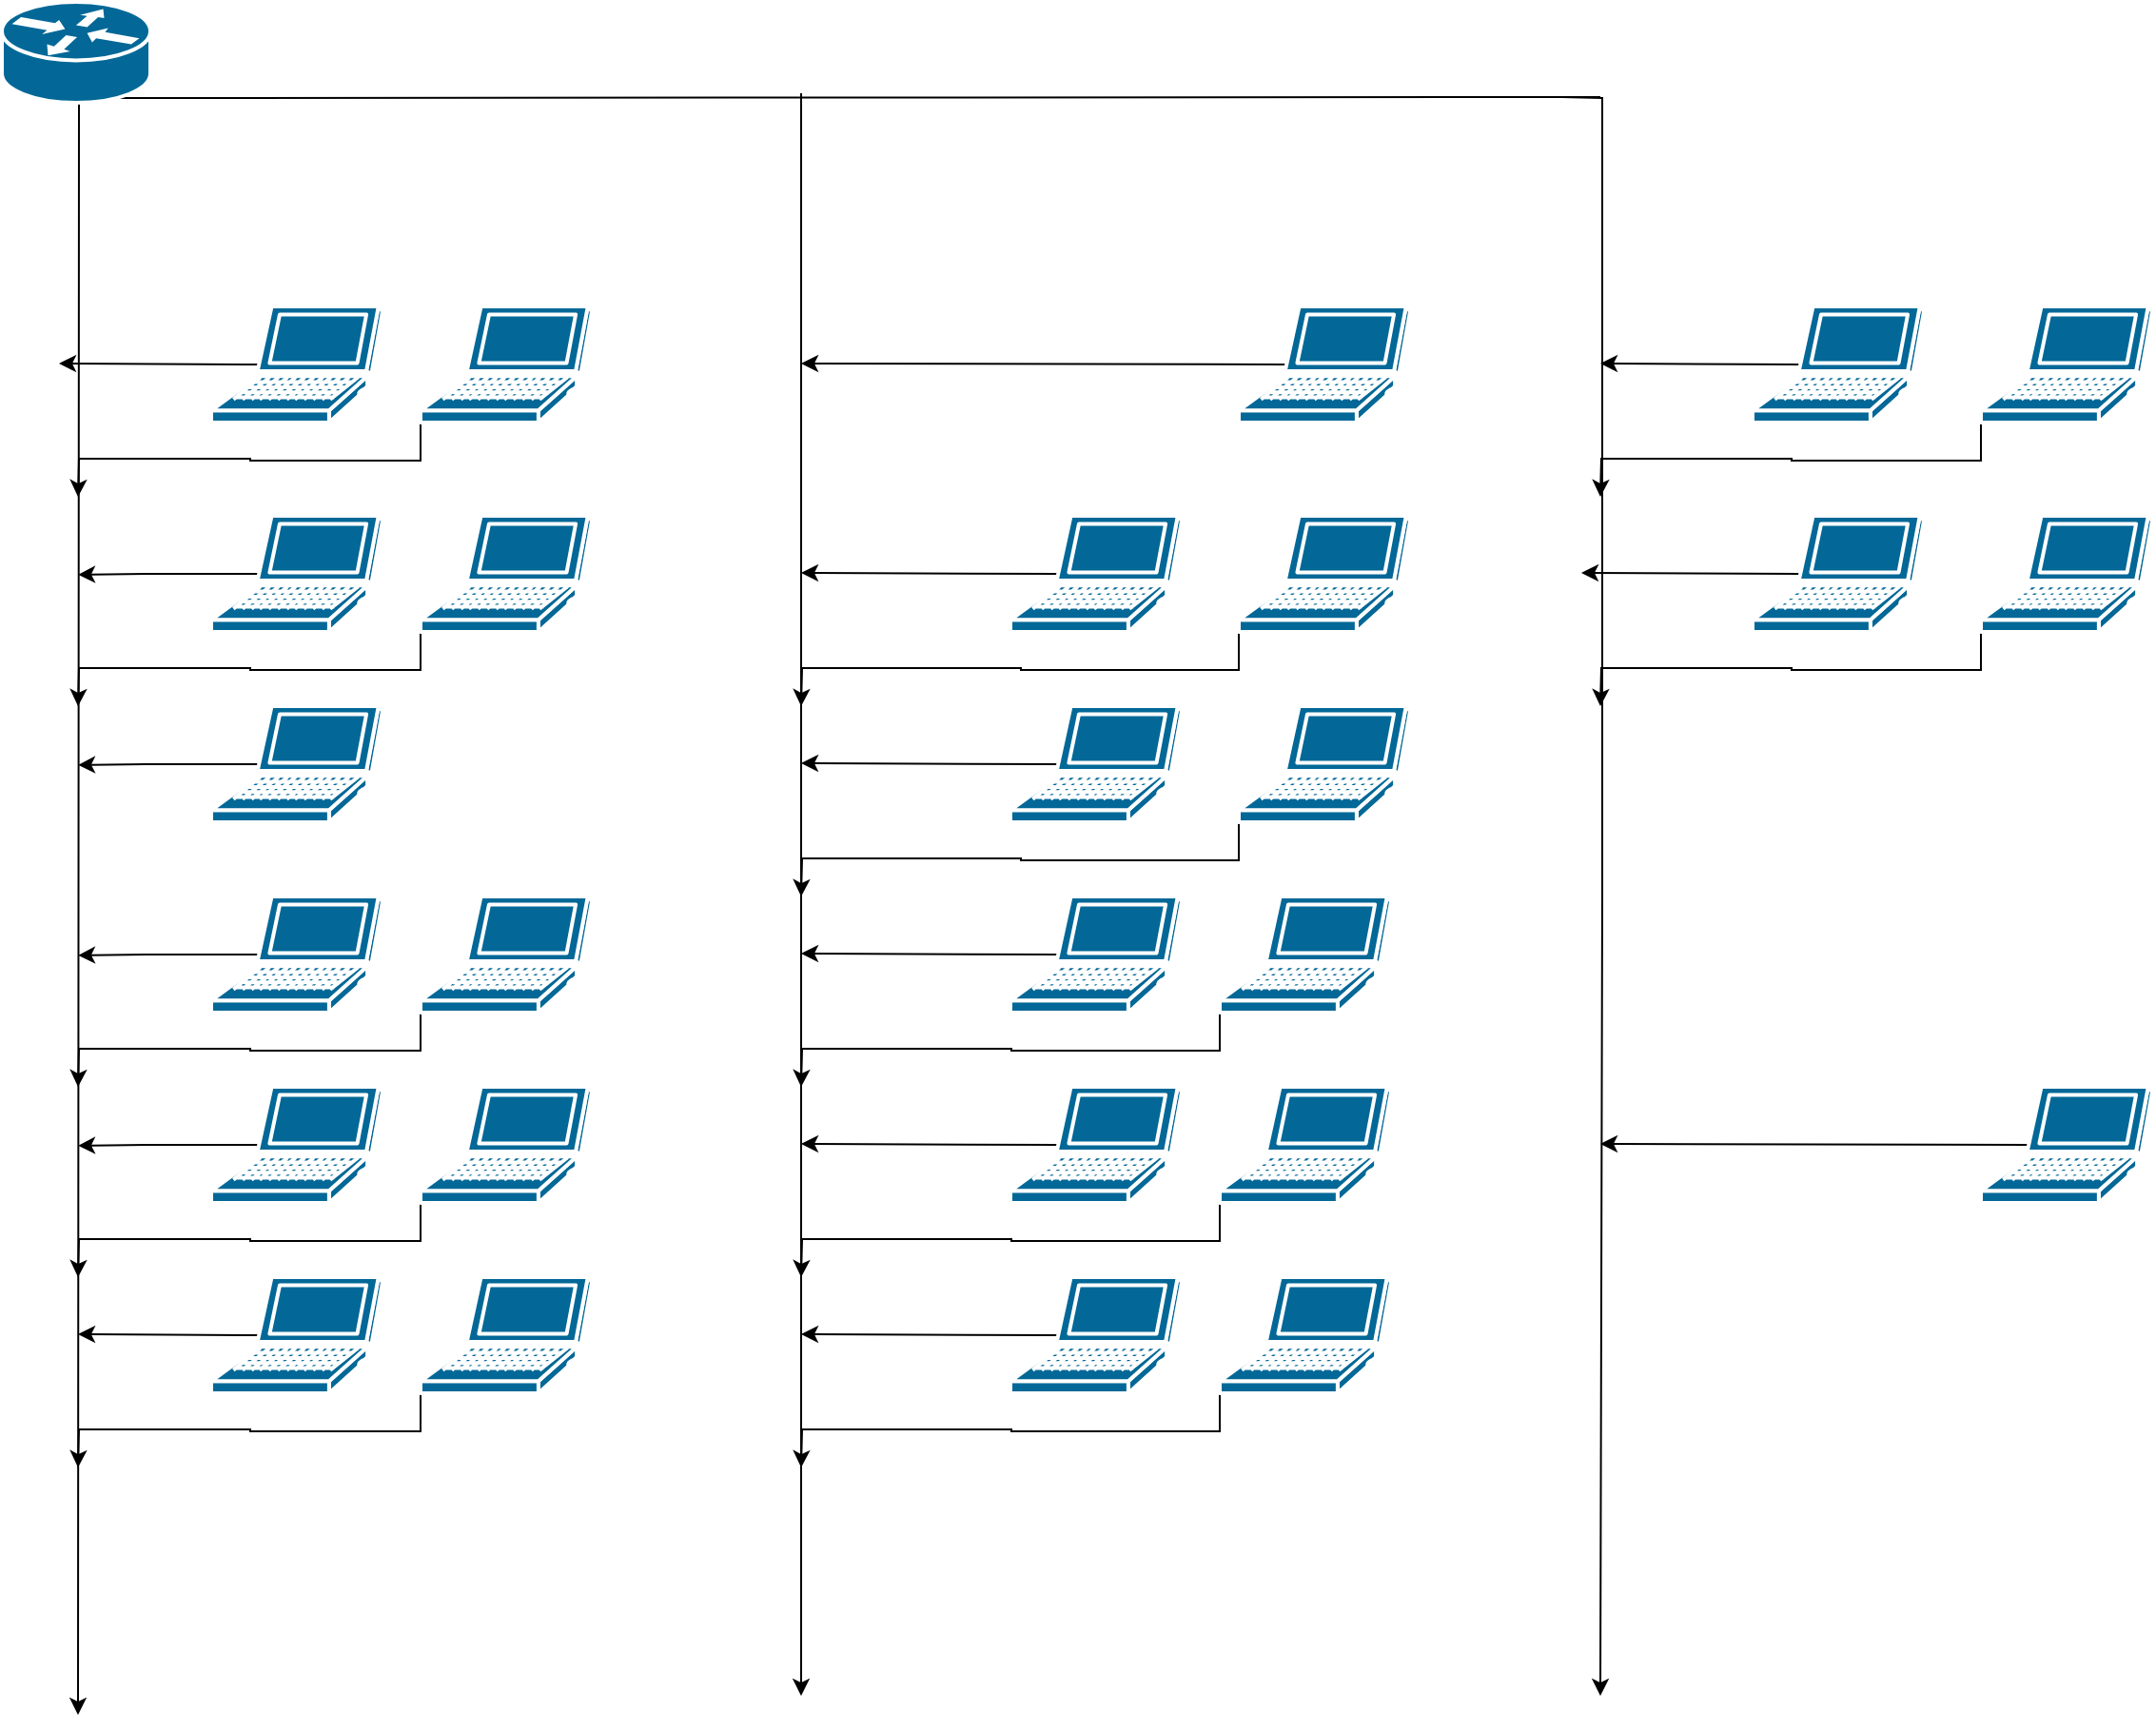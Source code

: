 <mxfile version="20.8.23" type="device"><diagram name="Страница 1" id="rlJN6PABNZmjq5fbBVdi"><mxGraphModel dx="1674" dy="782" grid="1" gridSize="10" guides="1" tooltips="1" connect="1" arrows="1" fold="1" page="1" pageScale="1" pageWidth="827" pageHeight="1169" math="0" shadow="0"><root><mxCell id="0"/><mxCell id="1" parent="0"/><mxCell id="6S7FgQ8wRhqDAb18R1Bp-17" style="edgeStyle=orthogonalEdgeStyle;rounded=0;orthogonalLoop=1;jettySize=auto;html=1;exitX=0.28;exitY=0.5;exitDx=0;exitDy=0;exitPerimeter=0;" parent="1" source="6S7FgQ8wRhqDAb18R1Bp-2" edge="1"><mxGeometry relative="1" as="geometry"><mxPoint x="110" y="220" as="targetPoint"/></mxGeometry></mxCell><mxCell id="6S7FgQ8wRhqDAb18R1Bp-2" value="" style="shape=mxgraph.cisco.computers_and_peripherals.laptop;sketch=0;html=1;pointerEvents=1;dashed=0;fillColor=#036897;strokeColor=#ffffff;strokeWidth=2;verticalLabelPosition=bottom;verticalAlign=top;align=center;outlineConnect=0;" parent="1" vertex="1"><mxGeometry x="190" y="190" width="90" height="61" as="geometry"/></mxCell><mxCell id="6S7FgQ8wRhqDAb18R1Bp-19" style="edgeStyle=orthogonalEdgeStyle;rounded=0;orthogonalLoop=1;jettySize=auto;html=1;exitX=0;exitY=1;exitDx=0;exitDy=0;exitPerimeter=0;" parent="1" source="6S7FgQ8wRhqDAb18R1Bp-3" edge="1"><mxGeometry relative="1" as="geometry"><mxPoint x="120" y="290" as="targetPoint"/></mxGeometry></mxCell><mxCell id="6S7FgQ8wRhqDAb18R1Bp-3" value="" style="shape=mxgraph.cisco.computers_and_peripherals.laptop;sketch=0;html=1;pointerEvents=1;dashed=0;fillColor=#036897;strokeColor=#ffffff;strokeWidth=2;verticalLabelPosition=bottom;verticalAlign=top;align=center;outlineConnect=0;" parent="1" vertex="1"><mxGeometry x="300" y="190" width="90" height="61" as="geometry"/></mxCell><mxCell id="6S7FgQ8wRhqDAb18R1Bp-16" style="edgeStyle=orthogonalEdgeStyle;rounded=0;orthogonalLoop=1;jettySize=auto;html=1;" parent="1" edge="1"><mxGeometry relative="1" as="geometry"><mxPoint x="120" y="930" as="targetPoint"/><mxPoint x="920" y="80" as="sourcePoint"/></mxGeometry></mxCell><mxCell id="6S7FgQ8wRhqDAb18R1Bp-65" style="edgeStyle=orthogonalEdgeStyle;rounded=0;orthogonalLoop=1;jettySize=auto;html=1;" parent="1" edge="1"><mxGeometry relative="1" as="geometry"><mxPoint x="500" y="920" as="targetPoint"/><mxPoint x="500" y="78" as="sourcePoint"/></mxGeometry></mxCell><mxCell id="6S7FgQ8wRhqDAb18R1Bp-78" style="edgeStyle=orthogonalEdgeStyle;rounded=0;orthogonalLoop=1;jettySize=auto;html=1;" parent="1" edge="1"><mxGeometry relative="1" as="geometry"><mxPoint x="920" y="920" as="targetPoint"/><mxPoint x="900" y="80" as="sourcePoint"/></mxGeometry></mxCell><mxCell id="6S7FgQ8wRhqDAb18R1Bp-14" value="" style="shape=mxgraph.cisco.routers.router;sketch=0;html=1;pointerEvents=1;dashed=0;fillColor=#036897;strokeColor=#ffffff;strokeWidth=2;verticalLabelPosition=bottom;verticalAlign=top;align=center;outlineConnect=0;" parent="1" vertex="1"><mxGeometry x="80" y="30" width="78" height="53" as="geometry"/></mxCell><mxCell id="6S7FgQ8wRhqDAb18R1Bp-22" style="edgeStyle=orthogonalEdgeStyle;rounded=0;orthogonalLoop=1;jettySize=auto;html=1;exitX=0.28;exitY=0.5;exitDx=0;exitDy=0;exitPerimeter=0;" parent="1" source="6S7FgQ8wRhqDAb18R1Bp-20" edge="1"><mxGeometry relative="1" as="geometry"><mxPoint x="120" y="330.909" as="targetPoint"/></mxGeometry></mxCell><mxCell id="6S7FgQ8wRhqDAb18R1Bp-20" value="" style="shape=mxgraph.cisco.computers_and_peripherals.laptop;sketch=0;html=1;pointerEvents=1;dashed=0;fillColor=#036897;strokeColor=#ffffff;strokeWidth=2;verticalLabelPosition=bottom;verticalAlign=top;align=center;outlineConnect=0;" parent="1" vertex="1"><mxGeometry x="190" y="300" width="90" height="61" as="geometry"/></mxCell><mxCell id="6S7FgQ8wRhqDAb18R1Bp-29" style="edgeStyle=orthogonalEdgeStyle;rounded=0;orthogonalLoop=1;jettySize=auto;html=1;exitX=0;exitY=1;exitDx=0;exitDy=0;exitPerimeter=0;" parent="1" source="6S7FgQ8wRhqDAb18R1Bp-21" edge="1"><mxGeometry relative="1" as="geometry"><mxPoint x="120" y="400" as="targetPoint"/></mxGeometry></mxCell><mxCell id="6S7FgQ8wRhqDAb18R1Bp-21" value="" style="shape=mxgraph.cisco.computers_and_peripherals.laptop;sketch=0;html=1;pointerEvents=1;dashed=0;fillColor=#036897;strokeColor=#ffffff;strokeWidth=2;verticalLabelPosition=bottom;verticalAlign=top;align=center;outlineConnect=0;" parent="1" vertex="1"><mxGeometry x="300" y="300" width="90" height="61" as="geometry"/></mxCell><mxCell id="6S7FgQ8wRhqDAb18R1Bp-31" style="edgeStyle=orthogonalEdgeStyle;rounded=0;orthogonalLoop=1;jettySize=auto;html=1;exitX=0.28;exitY=0.5;exitDx=0;exitDy=0;exitPerimeter=0;" parent="1" source="6S7FgQ8wRhqDAb18R1Bp-30" edge="1"><mxGeometry relative="1" as="geometry"><mxPoint x="120" y="430.909" as="targetPoint"/></mxGeometry></mxCell><mxCell id="6S7FgQ8wRhqDAb18R1Bp-30" value="" style="shape=mxgraph.cisco.computers_and_peripherals.laptop;sketch=0;html=1;pointerEvents=1;dashed=0;fillColor=#036897;strokeColor=#ffffff;strokeWidth=2;verticalLabelPosition=bottom;verticalAlign=top;align=center;outlineConnect=0;" parent="1" vertex="1"><mxGeometry x="190" y="400" width="90" height="61" as="geometry"/></mxCell><mxCell id="6S7FgQ8wRhqDAb18R1Bp-38" style="edgeStyle=orthogonalEdgeStyle;rounded=0;orthogonalLoop=1;jettySize=auto;html=1;exitX=0.28;exitY=0.5;exitDx=0;exitDy=0;exitPerimeter=0;" parent="1" source="6S7FgQ8wRhqDAb18R1Bp-32" edge="1"><mxGeometry relative="1" as="geometry"><mxPoint x="120" y="530.909" as="targetPoint"/></mxGeometry></mxCell><mxCell id="6S7FgQ8wRhqDAb18R1Bp-32" value="" style="shape=mxgraph.cisco.computers_and_peripherals.laptop;sketch=0;html=1;pointerEvents=1;dashed=0;fillColor=#036897;strokeColor=#ffffff;strokeWidth=2;verticalLabelPosition=bottom;verticalAlign=top;align=center;outlineConnect=0;" parent="1" vertex="1"><mxGeometry x="190" y="500" width="90" height="61" as="geometry"/></mxCell><mxCell id="6S7FgQ8wRhqDAb18R1Bp-39" style="edgeStyle=orthogonalEdgeStyle;rounded=0;orthogonalLoop=1;jettySize=auto;html=1;exitX=0;exitY=1;exitDx=0;exitDy=0;exitPerimeter=0;" parent="1" source="6S7FgQ8wRhqDAb18R1Bp-33" edge="1"><mxGeometry relative="1" as="geometry"><mxPoint x="120" y="600" as="targetPoint"/></mxGeometry></mxCell><mxCell id="6S7FgQ8wRhqDAb18R1Bp-33" value="" style="shape=mxgraph.cisco.computers_and_peripherals.laptop;sketch=0;html=1;pointerEvents=1;dashed=0;fillColor=#036897;strokeColor=#ffffff;strokeWidth=2;verticalLabelPosition=bottom;verticalAlign=top;align=center;outlineConnect=0;" parent="1" vertex="1"><mxGeometry x="300" y="500" width="90" height="61" as="geometry"/></mxCell><mxCell id="6S7FgQ8wRhqDAb18R1Bp-40" style="edgeStyle=orthogonalEdgeStyle;rounded=0;orthogonalLoop=1;jettySize=auto;html=1;exitX=0.28;exitY=0.5;exitDx=0;exitDy=0;exitPerimeter=0;" parent="1" source="6S7FgQ8wRhqDAb18R1Bp-34" edge="1"><mxGeometry relative="1" as="geometry"><mxPoint x="120" y="630.909" as="targetPoint"/></mxGeometry></mxCell><mxCell id="6S7FgQ8wRhqDAb18R1Bp-34" value="" style="shape=mxgraph.cisco.computers_and_peripherals.laptop;sketch=0;html=1;pointerEvents=1;dashed=0;fillColor=#036897;strokeColor=#ffffff;strokeWidth=2;verticalLabelPosition=bottom;verticalAlign=top;align=center;outlineConnect=0;" parent="1" vertex="1"><mxGeometry x="190" y="600" width="90" height="61" as="geometry"/></mxCell><mxCell id="6S7FgQ8wRhqDAb18R1Bp-43" style="edgeStyle=orthogonalEdgeStyle;rounded=0;orthogonalLoop=1;jettySize=auto;html=1;exitX=0;exitY=1;exitDx=0;exitDy=0;exitPerimeter=0;" parent="1" source="6S7FgQ8wRhqDAb18R1Bp-35" edge="1"><mxGeometry relative="1" as="geometry"><mxPoint x="120" y="700" as="targetPoint"/></mxGeometry></mxCell><mxCell id="6S7FgQ8wRhqDAb18R1Bp-35" value="" style="shape=mxgraph.cisco.computers_and_peripherals.laptop;sketch=0;html=1;pointerEvents=1;dashed=0;fillColor=#036897;strokeColor=#ffffff;strokeWidth=2;verticalLabelPosition=bottom;verticalAlign=top;align=center;outlineConnect=0;" parent="1" vertex="1"><mxGeometry x="300" y="600" width="90" height="61" as="geometry"/></mxCell><mxCell id="6S7FgQ8wRhqDAb18R1Bp-44" style="edgeStyle=orthogonalEdgeStyle;rounded=0;orthogonalLoop=1;jettySize=auto;html=1;exitX=0.28;exitY=0.5;exitDx=0;exitDy=0;exitPerimeter=0;" parent="1" source="6S7FgQ8wRhqDAb18R1Bp-36" edge="1"><mxGeometry relative="1" as="geometry"><mxPoint x="120" y="730" as="targetPoint"/></mxGeometry></mxCell><mxCell id="6S7FgQ8wRhqDAb18R1Bp-36" value="" style="shape=mxgraph.cisco.computers_and_peripherals.laptop;sketch=0;html=1;pointerEvents=1;dashed=0;fillColor=#036897;strokeColor=#ffffff;strokeWidth=2;verticalLabelPosition=bottom;verticalAlign=top;align=center;outlineConnect=0;" parent="1" vertex="1"><mxGeometry x="190" y="700" width="90" height="61" as="geometry"/></mxCell><mxCell id="6S7FgQ8wRhqDAb18R1Bp-45" style="edgeStyle=orthogonalEdgeStyle;rounded=0;orthogonalLoop=1;jettySize=auto;html=1;exitX=0;exitY=1;exitDx=0;exitDy=0;exitPerimeter=0;" parent="1" source="6S7FgQ8wRhqDAb18R1Bp-37" edge="1"><mxGeometry relative="1" as="geometry"><mxPoint x="120" y="800" as="targetPoint"/></mxGeometry></mxCell><mxCell id="6S7FgQ8wRhqDAb18R1Bp-37" value="" style="shape=mxgraph.cisco.computers_and_peripherals.laptop;sketch=0;html=1;pointerEvents=1;dashed=0;fillColor=#036897;strokeColor=#ffffff;strokeWidth=2;verticalLabelPosition=bottom;verticalAlign=top;align=center;outlineConnect=0;" parent="1" vertex="1"><mxGeometry x="300" y="700" width="90" height="61" as="geometry"/></mxCell><mxCell id="6S7FgQ8wRhqDAb18R1Bp-67" style="edgeStyle=orthogonalEdgeStyle;rounded=0;orthogonalLoop=1;jettySize=auto;html=1;exitX=0.28;exitY=0.5;exitDx=0;exitDy=0;exitPerimeter=0;" parent="1" source="6S7FgQ8wRhqDAb18R1Bp-47" edge="1"><mxGeometry relative="1" as="geometry"><mxPoint x="500" y="220" as="targetPoint"/></mxGeometry></mxCell><mxCell id="6S7FgQ8wRhqDAb18R1Bp-47" value="" style="shape=mxgraph.cisco.computers_and_peripherals.laptop;sketch=0;html=1;pointerEvents=1;dashed=0;fillColor=#036897;strokeColor=#ffffff;strokeWidth=2;verticalLabelPosition=bottom;verticalAlign=top;align=center;outlineConnect=0;" parent="1" vertex="1"><mxGeometry x="730" y="190" width="90" height="61" as="geometry"/></mxCell><mxCell id="6S7FgQ8wRhqDAb18R1Bp-68" style="edgeStyle=orthogonalEdgeStyle;rounded=0;orthogonalLoop=1;jettySize=auto;html=1;exitX=0.28;exitY=0.5;exitDx=0;exitDy=0;exitPerimeter=0;" parent="1" source="6S7FgQ8wRhqDAb18R1Bp-48" edge="1"><mxGeometry relative="1" as="geometry"><mxPoint x="500" y="330" as="targetPoint"/></mxGeometry></mxCell><mxCell id="6S7FgQ8wRhqDAb18R1Bp-48" value="" style="shape=mxgraph.cisco.computers_and_peripherals.laptop;sketch=0;html=1;pointerEvents=1;dashed=0;fillColor=#036897;strokeColor=#ffffff;strokeWidth=2;verticalLabelPosition=bottom;verticalAlign=top;align=center;outlineConnect=0;" parent="1" vertex="1"><mxGeometry x="610" y="300" width="90" height="61" as="geometry"/></mxCell><mxCell id="6S7FgQ8wRhqDAb18R1Bp-71" style="edgeStyle=orthogonalEdgeStyle;rounded=0;orthogonalLoop=1;jettySize=auto;html=1;exitX=0;exitY=1;exitDx=0;exitDy=0;exitPerimeter=0;" parent="1" source="6S7FgQ8wRhqDAb18R1Bp-49" edge="1"><mxGeometry relative="1" as="geometry"><mxPoint x="500" y="500" as="targetPoint"/></mxGeometry></mxCell><mxCell id="6S7FgQ8wRhqDAb18R1Bp-49" value="" style="shape=mxgraph.cisco.computers_and_peripherals.laptop;sketch=0;html=1;pointerEvents=1;dashed=0;fillColor=#036897;strokeColor=#ffffff;strokeWidth=2;verticalLabelPosition=bottom;verticalAlign=top;align=center;outlineConnect=0;" parent="1" vertex="1"><mxGeometry x="730" y="400" width="90" height="61" as="geometry"/></mxCell><mxCell id="6S7FgQ8wRhqDAb18R1Bp-70" style="edgeStyle=orthogonalEdgeStyle;rounded=0;orthogonalLoop=1;jettySize=auto;html=1;exitX=0.28;exitY=0.5;exitDx=0;exitDy=0;exitPerimeter=0;" parent="1" source="6S7FgQ8wRhqDAb18R1Bp-50" edge="1"><mxGeometry relative="1" as="geometry"><mxPoint x="500" y="430" as="targetPoint"/></mxGeometry></mxCell><mxCell id="6S7FgQ8wRhqDAb18R1Bp-50" value="" style="shape=mxgraph.cisco.computers_and_peripherals.laptop;sketch=0;html=1;pointerEvents=1;dashed=0;fillColor=#036897;strokeColor=#ffffff;strokeWidth=2;verticalLabelPosition=bottom;verticalAlign=top;align=center;outlineConnect=0;" parent="1" vertex="1"><mxGeometry x="610" y="400" width="90" height="61" as="geometry"/></mxCell><mxCell id="6S7FgQ8wRhqDAb18R1Bp-72" style="edgeStyle=orthogonalEdgeStyle;rounded=0;orthogonalLoop=1;jettySize=auto;html=1;exitX=0.28;exitY=0.5;exitDx=0;exitDy=0;exitPerimeter=0;" parent="1" source="6S7FgQ8wRhqDAb18R1Bp-51" edge="1"><mxGeometry relative="1" as="geometry"><mxPoint x="500" y="530" as="targetPoint"/></mxGeometry></mxCell><mxCell id="6S7FgQ8wRhqDAb18R1Bp-51" value="" style="shape=mxgraph.cisco.computers_and_peripherals.laptop;sketch=0;html=1;pointerEvents=1;dashed=0;fillColor=#036897;strokeColor=#ffffff;strokeWidth=2;verticalLabelPosition=bottom;verticalAlign=top;align=center;outlineConnect=0;" parent="1" vertex="1"><mxGeometry x="610" y="500" width="90" height="61" as="geometry"/></mxCell><mxCell id="6S7FgQ8wRhqDAb18R1Bp-73" style="edgeStyle=orthogonalEdgeStyle;rounded=0;orthogonalLoop=1;jettySize=auto;html=1;exitX=0;exitY=1;exitDx=0;exitDy=0;exitPerimeter=0;" parent="1" source="6S7FgQ8wRhqDAb18R1Bp-52" edge="1"><mxGeometry relative="1" as="geometry"><mxPoint x="500" y="600" as="targetPoint"/></mxGeometry></mxCell><mxCell id="6S7FgQ8wRhqDAb18R1Bp-52" value="" style="shape=mxgraph.cisco.computers_and_peripherals.laptop;sketch=0;html=1;pointerEvents=1;dashed=0;fillColor=#036897;strokeColor=#ffffff;strokeWidth=2;verticalLabelPosition=bottom;verticalAlign=top;align=center;outlineConnect=0;" parent="1" vertex="1"><mxGeometry x="720" y="500" width="90" height="61" as="geometry"/></mxCell><mxCell id="6S7FgQ8wRhqDAb18R1Bp-74" style="edgeStyle=orthogonalEdgeStyle;rounded=0;orthogonalLoop=1;jettySize=auto;html=1;exitX=0.28;exitY=0.5;exitDx=0;exitDy=0;exitPerimeter=0;" parent="1" source="6S7FgQ8wRhqDAb18R1Bp-53" edge="1"><mxGeometry relative="1" as="geometry"><mxPoint x="500" y="630" as="targetPoint"/></mxGeometry></mxCell><mxCell id="6S7FgQ8wRhqDAb18R1Bp-53" value="" style="shape=mxgraph.cisco.computers_and_peripherals.laptop;sketch=0;html=1;pointerEvents=1;dashed=0;fillColor=#036897;strokeColor=#ffffff;strokeWidth=2;verticalLabelPosition=bottom;verticalAlign=top;align=center;outlineConnect=0;" parent="1" vertex="1"><mxGeometry x="610" y="600" width="90" height="61" as="geometry"/></mxCell><mxCell id="6S7FgQ8wRhqDAb18R1Bp-75" style="edgeStyle=orthogonalEdgeStyle;rounded=0;orthogonalLoop=1;jettySize=auto;html=1;exitX=0;exitY=1;exitDx=0;exitDy=0;exitPerimeter=0;" parent="1" source="6S7FgQ8wRhqDAb18R1Bp-54" edge="1"><mxGeometry relative="1" as="geometry"><mxPoint x="500" y="700" as="targetPoint"/></mxGeometry></mxCell><mxCell id="6S7FgQ8wRhqDAb18R1Bp-54" value="" style="shape=mxgraph.cisco.computers_and_peripherals.laptop;sketch=0;html=1;pointerEvents=1;dashed=0;fillColor=#036897;strokeColor=#ffffff;strokeWidth=2;verticalLabelPosition=bottom;verticalAlign=top;align=center;outlineConnect=0;" parent="1" vertex="1"><mxGeometry x="720" y="600" width="90" height="61" as="geometry"/></mxCell><mxCell id="6S7FgQ8wRhqDAb18R1Bp-76" style="edgeStyle=orthogonalEdgeStyle;rounded=0;orthogonalLoop=1;jettySize=auto;html=1;exitX=0.28;exitY=0.5;exitDx=0;exitDy=0;exitPerimeter=0;" parent="1" source="6S7FgQ8wRhqDAb18R1Bp-55" edge="1"><mxGeometry relative="1" as="geometry"><mxPoint x="500" y="730" as="targetPoint"/></mxGeometry></mxCell><mxCell id="6S7FgQ8wRhqDAb18R1Bp-55" value="" style="shape=mxgraph.cisco.computers_and_peripherals.laptop;sketch=0;html=1;pointerEvents=1;dashed=0;fillColor=#036897;strokeColor=#ffffff;strokeWidth=2;verticalLabelPosition=bottom;verticalAlign=top;align=center;outlineConnect=0;" parent="1" vertex="1"><mxGeometry x="610" y="700" width="90" height="61" as="geometry"/></mxCell><mxCell id="6S7FgQ8wRhqDAb18R1Bp-77" style="edgeStyle=orthogonalEdgeStyle;rounded=0;orthogonalLoop=1;jettySize=auto;html=1;exitX=0;exitY=1;exitDx=0;exitDy=0;exitPerimeter=0;" parent="1" source="6S7FgQ8wRhqDAb18R1Bp-56" edge="1"><mxGeometry relative="1" as="geometry"><mxPoint x="500" y="800" as="targetPoint"/></mxGeometry></mxCell><mxCell id="6S7FgQ8wRhqDAb18R1Bp-56" value="" style="shape=mxgraph.cisco.computers_and_peripherals.laptop;sketch=0;html=1;pointerEvents=1;dashed=0;fillColor=#036897;strokeColor=#ffffff;strokeWidth=2;verticalLabelPosition=bottom;verticalAlign=top;align=center;outlineConnect=0;" parent="1" vertex="1"><mxGeometry x="720" y="700" width="90" height="61" as="geometry"/></mxCell><mxCell id="6S7FgQ8wRhqDAb18R1Bp-69" style="edgeStyle=orthogonalEdgeStyle;rounded=0;orthogonalLoop=1;jettySize=auto;html=1;exitX=0;exitY=1;exitDx=0;exitDy=0;exitPerimeter=0;" parent="1" source="6S7FgQ8wRhqDAb18R1Bp-57" edge="1"><mxGeometry relative="1" as="geometry"><mxPoint x="500" y="400" as="targetPoint"/></mxGeometry></mxCell><mxCell id="6S7FgQ8wRhqDAb18R1Bp-57" value="" style="shape=mxgraph.cisco.computers_and_peripherals.laptop;sketch=0;html=1;pointerEvents=1;dashed=0;fillColor=#036897;strokeColor=#ffffff;strokeWidth=2;verticalLabelPosition=bottom;verticalAlign=top;align=center;outlineConnect=0;" parent="1" vertex="1"><mxGeometry x="730" y="300" width="90" height="61" as="geometry"/></mxCell><mxCell id="6S7FgQ8wRhqDAb18R1Bp-81" style="edgeStyle=orthogonalEdgeStyle;rounded=0;orthogonalLoop=1;jettySize=auto;html=1;exitX=0.28;exitY=0.5;exitDx=0;exitDy=0;exitPerimeter=0;" parent="1" source="6S7FgQ8wRhqDAb18R1Bp-58" edge="1"><mxGeometry relative="1" as="geometry"><mxPoint x="910" y="330" as="targetPoint"/></mxGeometry></mxCell><mxCell id="6S7FgQ8wRhqDAb18R1Bp-58" value="" style="shape=mxgraph.cisco.computers_and_peripherals.laptop;sketch=0;html=1;pointerEvents=1;dashed=0;fillColor=#036897;strokeColor=#ffffff;strokeWidth=2;verticalLabelPosition=bottom;verticalAlign=top;align=center;outlineConnect=0;" parent="1" vertex="1"><mxGeometry x="1000" y="300" width="90" height="61" as="geometry"/></mxCell><mxCell id="6S7FgQ8wRhqDAb18R1Bp-82" style="edgeStyle=orthogonalEdgeStyle;rounded=0;orthogonalLoop=1;jettySize=auto;html=1;exitX=0;exitY=1;exitDx=0;exitDy=0;exitPerimeter=0;" parent="1" source="6S7FgQ8wRhqDAb18R1Bp-59" edge="1"><mxGeometry relative="1" as="geometry"><mxPoint x="920" y="400" as="targetPoint"/></mxGeometry></mxCell><mxCell id="6S7FgQ8wRhqDAb18R1Bp-59" value="" style="shape=mxgraph.cisco.computers_and_peripherals.laptop;sketch=0;html=1;pointerEvents=1;dashed=0;fillColor=#036897;strokeColor=#ffffff;strokeWidth=2;verticalLabelPosition=bottom;verticalAlign=top;align=center;outlineConnect=0;" parent="1" vertex="1"><mxGeometry x="1120" y="300" width="90" height="61" as="geometry"/></mxCell><mxCell id="6S7FgQ8wRhqDAb18R1Bp-79" style="edgeStyle=orthogonalEdgeStyle;rounded=0;orthogonalLoop=1;jettySize=auto;html=1;exitX=0.28;exitY=0.5;exitDx=0;exitDy=0;exitPerimeter=0;" parent="1" source="6S7FgQ8wRhqDAb18R1Bp-62" edge="1"><mxGeometry relative="1" as="geometry"><mxPoint x="920" y="220" as="targetPoint"/></mxGeometry></mxCell><mxCell id="6S7FgQ8wRhqDAb18R1Bp-62" value="" style="shape=mxgraph.cisco.computers_and_peripherals.laptop;sketch=0;html=1;pointerEvents=1;dashed=0;fillColor=#036897;strokeColor=#ffffff;strokeWidth=2;verticalLabelPosition=bottom;verticalAlign=top;align=center;outlineConnect=0;" parent="1" vertex="1"><mxGeometry x="1000" y="190" width="90" height="61" as="geometry"/></mxCell><mxCell id="6S7FgQ8wRhqDAb18R1Bp-80" style="edgeStyle=orthogonalEdgeStyle;rounded=0;orthogonalLoop=1;jettySize=auto;html=1;exitX=0;exitY=1;exitDx=0;exitDy=0;exitPerimeter=0;" parent="1" source="6S7FgQ8wRhqDAb18R1Bp-63" edge="1"><mxGeometry relative="1" as="geometry"><mxPoint x="920" y="290" as="targetPoint"/></mxGeometry></mxCell><mxCell id="6S7FgQ8wRhqDAb18R1Bp-63" value="" style="shape=mxgraph.cisco.computers_and_peripherals.laptop;sketch=0;html=1;pointerEvents=1;dashed=0;fillColor=#036897;strokeColor=#ffffff;strokeWidth=2;verticalLabelPosition=bottom;verticalAlign=top;align=center;outlineConnect=0;" parent="1" vertex="1"><mxGeometry x="1120" y="190" width="90" height="61" as="geometry"/></mxCell><mxCell id="6S7FgQ8wRhqDAb18R1Bp-84" style="edgeStyle=orthogonalEdgeStyle;rounded=0;orthogonalLoop=1;jettySize=auto;html=1;exitX=0.28;exitY=0.5;exitDx=0;exitDy=0;exitPerimeter=0;" parent="1" source="6S7FgQ8wRhqDAb18R1Bp-64" edge="1"><mxGeometry relative="1" as="geometry"><mxPoint x="920" y="630" as="targetPoint"/></mxGeometry></mxCell><mxCell id="6S7FgQ8wRhqDAb18R1Bp-64" value="" style="shape=mxgraph.cisco.computers_and_peripherals.laptop;sketch=0;html=1;pointerEvents=1;dashed=0;fillColor=#036897;strokeColor=#ffffff;strokeWidth=2;verticalLabelPosition=bottom;verticalAlign=top;align=center;outlineConnect=0;" parent="1" vertex="1"><mxGeometry x="1120" y="600" width="90" height="61" as="geometry"/></mxCell></root></mxGraphModel></diagram></mxfile>